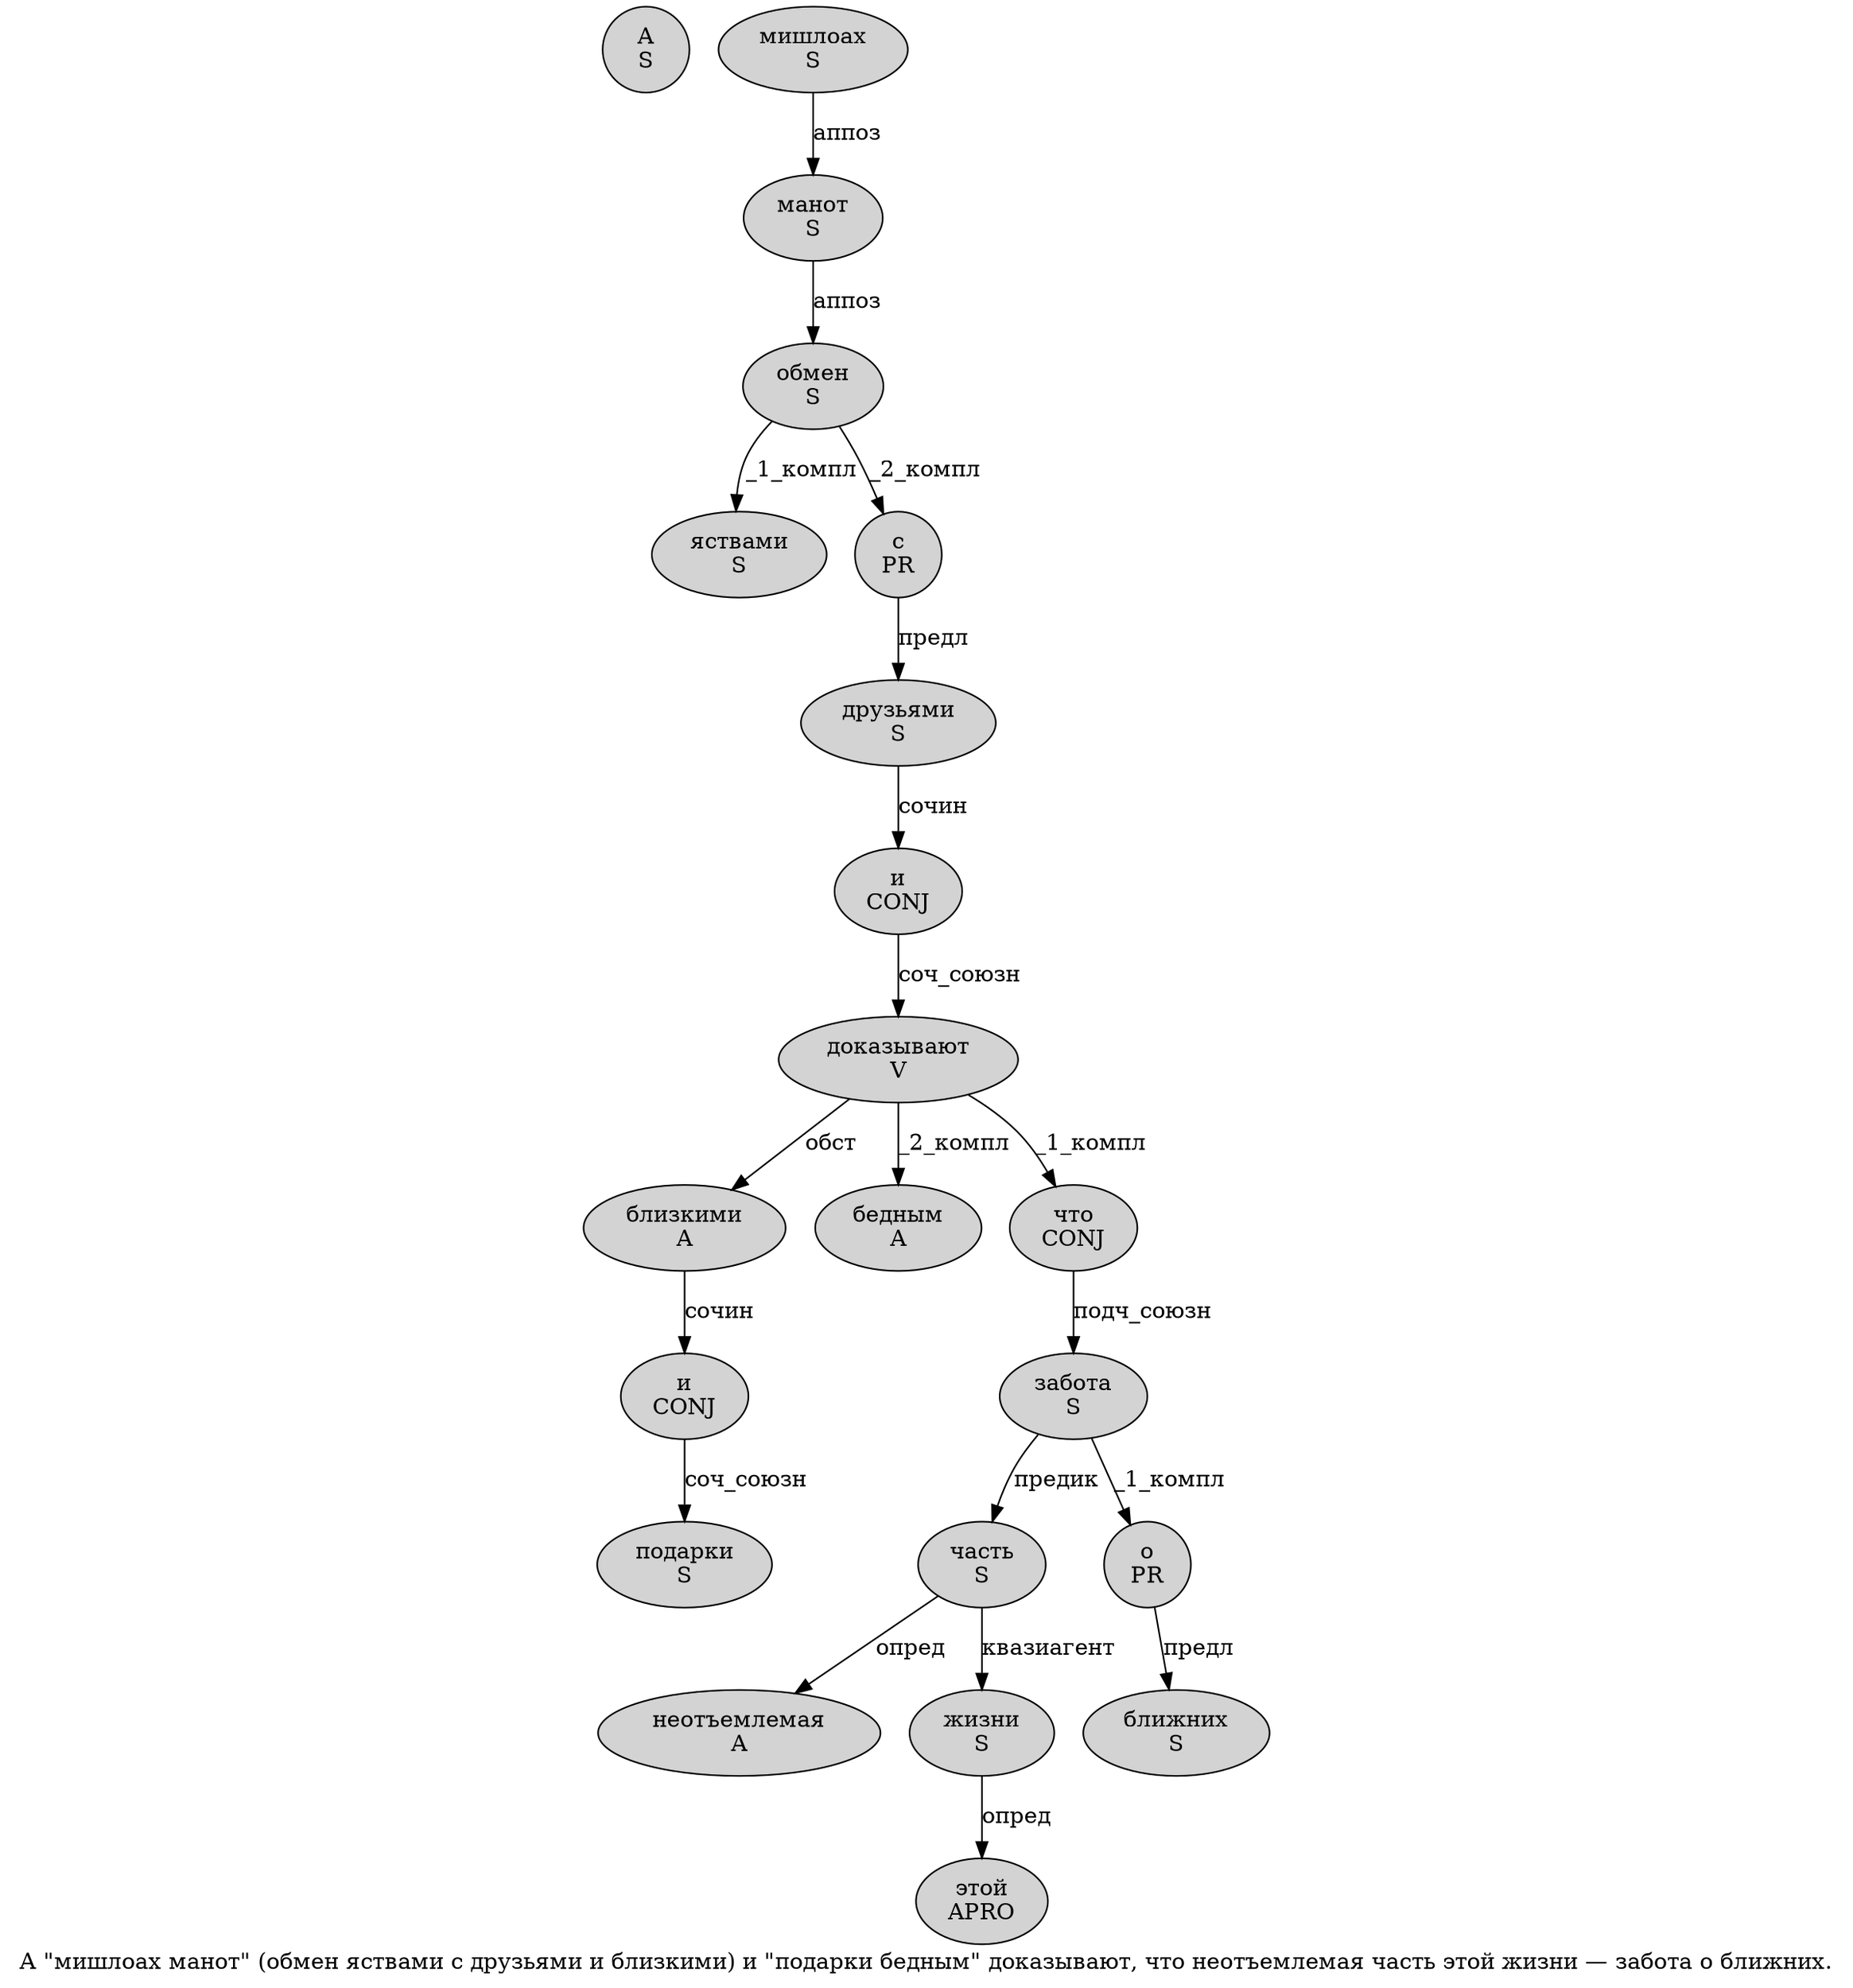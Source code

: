digraph SENTENCE_421 {
	graph [label="А \"мишлоах манот\" (обмен яствами с друзьями и близкими) и \"подарки бедным\" доказывают, что неотъемлемая часть этой жизни — забота о ближних."]
	node [style=filled]
		0 [label="А
S" color="" fillcolor=lightgray penwidth=1 shape=ellipse]
		2 [label="мишлоах
S" color="" fillcolor=lightgray penwidth=1 shape=ellipse]
		3 [label="манот
S" color="" fillcolor=lightgray penwidth=1 shape=ellipse]
		6 [label="обмен
S" color="" fillcolor=lightgray penwidth=1 shape=ellipse]
		7 [label="яствами
S" color="" fillcolor=lightgray penwidth=1 shape=ellipse]
		8 [label="с
PR" color="" fillcolor=lightgray penwidth=1 shape=ellipse]
		9 [label="друзьями
S" color="" fillcolor=lightgray penwidth=1 shape=ellipse]
		10 [label="и
CONJ" color="" fillcolor=lightgray penwidth=1 shape=ellipse]
		11 [label="близкими
A" color="" fillcolor=lightgray penwidth=1 shape=ellipse]
		13 [label="и
CONJ" color="" fillcolor=lightgray penwidth=1 shape=ellipse]
		15 [label="подарки
S" color="" fillcolor=lightgray penwidth=1 shape=ellipse]
		16 [label="бедным
A" color="" fillcolor=lightgray penwidth=1 shape=ellipse]
		18 [label="доказывают
V" color="" fillcolor=lightgray penwidth=1 shape=ellipse]
		20 [label="что
CONJ" color="" fillcolor=lightgray penwidth=1 shape=ellipse]
		21 [label="неотъемлемая
A" color="" fillcolor=lightgray penwidth=1 shape=ellipse]
		22 [label="часть
S" color="" fillcolor=lightgray penwidth=1 shape=ellipse]
		23 [label="этой
APRO" color="" fillcolor=lightgray penwidth=1 shape=ellipse]
		24 [label="жизни
S" color="" fillcolor=lightgray penwidth=1 shape=ellipse]
		26 [label="забота
S" color="" fillcolor=lightgray penwidth=1 shape=ellipse]
		27 [label="о
PR" color="" fillcolor=lightgray penwidth=1 shape=ellipse]
		28 [label="ближних
S" color="" fillcolor=lightgray penwidth=1 shape=ellipse]
			10 -> 18 [label="соч_союзн"]
			13 -> 15 [label="соч_союзн"]
			26 -> 22 [label="предик"]
			26 -> 27 [label="_1_компл"]
			20 -> 26 [label="подч_союзн"]
			27 -> 28 [label="предл"]
			3 -> 6 [label="аппоз"]
			6 -> 7 [label="_1_компл"]
			6 -> 8 [label="_2_компл"]
			11 -> 13 [label="сочин"]
			18 -> 11 [label="обст"]
			18 -> 16 [label="_2_компл"]
			18 -> 20 [label="_1_компл"]
			22 -> 21 [label="опред"]
			22 -> 24 [label="квазиагент"]
			9 -> 10 [label="сочин"]
			24 -> 23 [label="опред"]
			8 -> 9 [label="предл"]
			2 -> 3 [label="аппоз"]
}